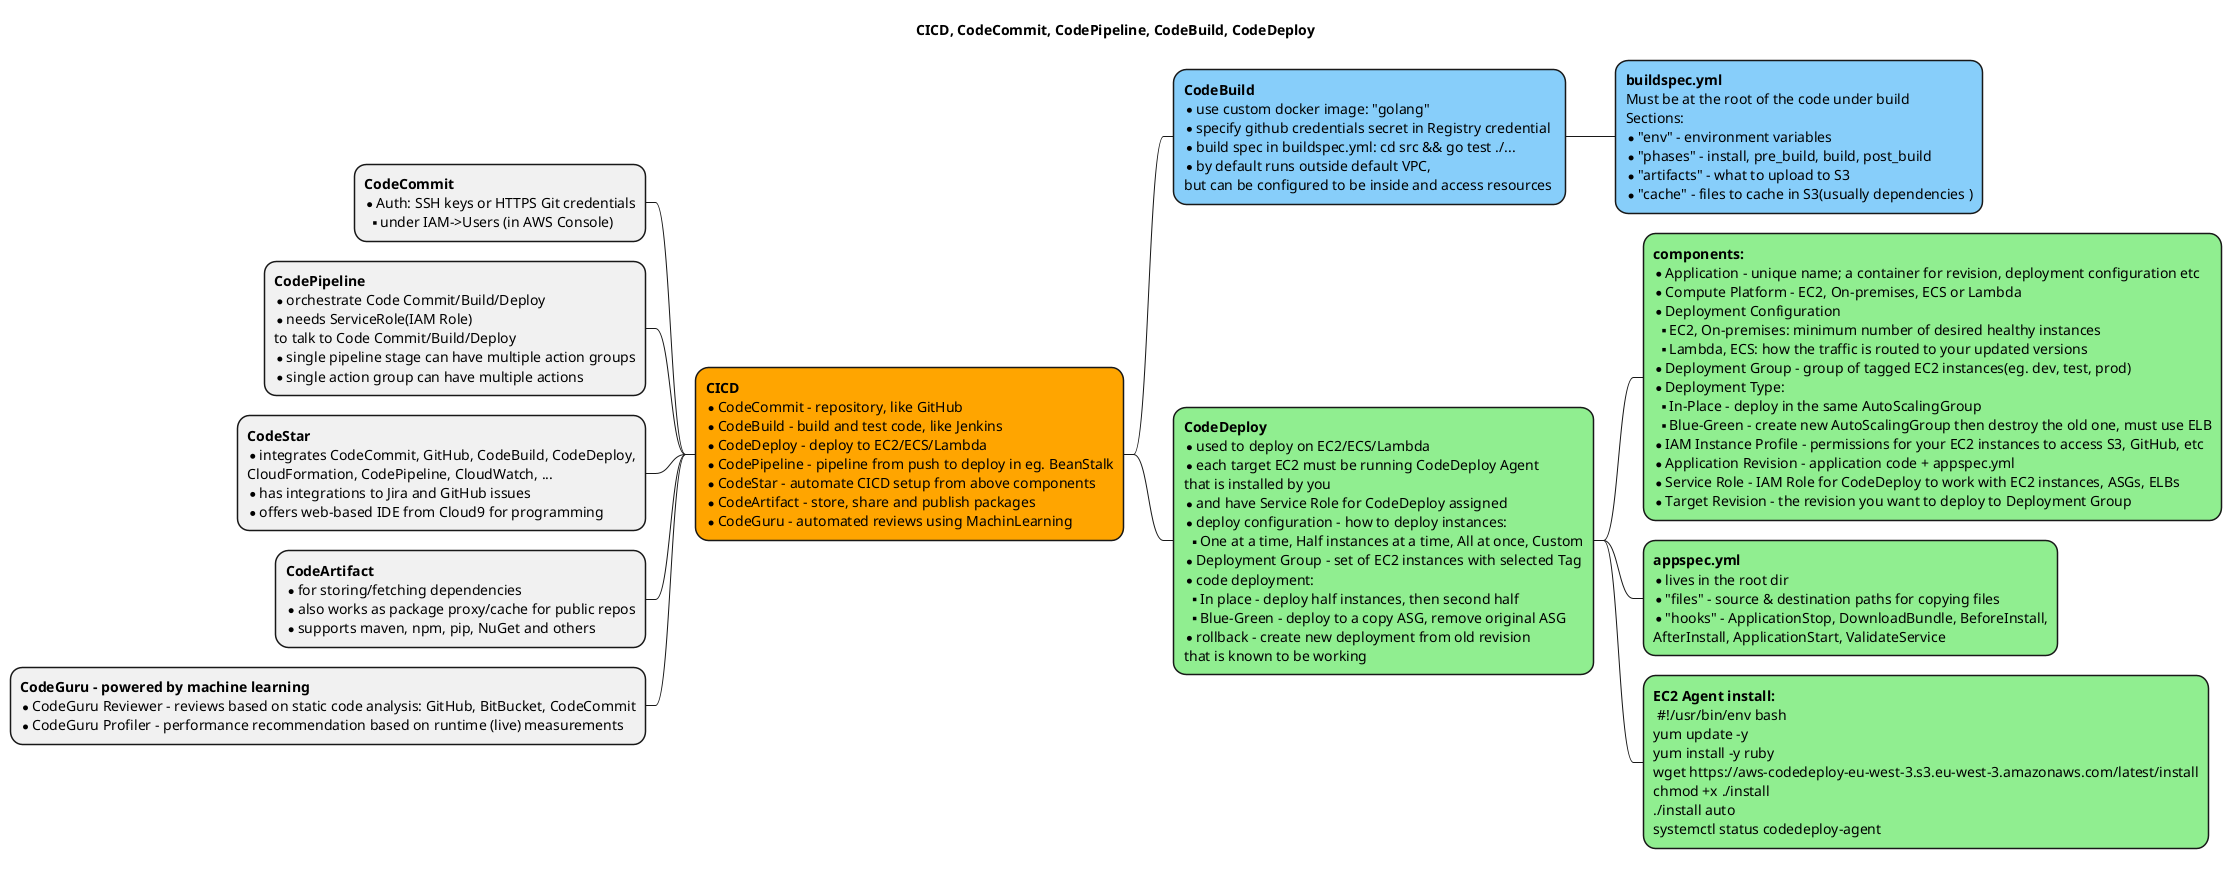 @startmindmap mindmap

title CICD, CodeCommit, CodePipeline, CodeBuild, CodeDeploy

<style>
mindmapDiagram {
  .migration {
    BackgroundColor Pink
  }
  .orange {
    BackgroundColor orange
  }
  .build {
    BackgroundColor LightSkyBlue
  }
  .deploy {
    BackgroundColor LightGreen
  }
}
</style>


*[#Orange] <b>CICD\n*CodeCommit - repository, like GitHub\n*CodeBuild - build and test code, like Jenkins\n*CodeDeploy - deploy to EC2/ECS/Lambda\n*CodePipeline - pipeline from push to deploy in eg. BeanStalk\n*CodeStar - automate CICD setup from above components\n*CodeArtifact - store, share and publish packages\n*CodeGuru - automated reviews using MachinLearning
 * <b>CodeBuild\n*use custom docker image: "golang"\n*specify github credentials secret in Registry credential\n*build spec in buildspec.yml: cd src && go test ./...\n*by default runs outside default VPC,\nbut can be configured to be inside and access resources <<build>>
  * <b>buildspec.yml\nMust be at the root of the code under build\nSections:\n*"env" - environment variables\n*"phases" - install, pre_build, build, post_build\n*"artifacts" - what to upload to S3\n*"cache" - files to cache in S3(usually dependencies ) <<build>>
 * <b>CodeDeploy\n*used to deploy on EC2/ECS/Lambda\n*each target EC2 must be running CodeDeploy Agent\nthat is installed by you\n*and have Service Role for CodeDeploy assigned\n*deploy configuration - how to deploy instances: \n**One at a time, Half instances at a time, All at once, Custom\n*Deployment Group - set of EC2 instances with selected Tag\n*code deployment:\n**In place - deploy half instances, then second half\n**Blue-Green - deploy to a copy ASG, remove original ASG\n*rollback - create new deployment from old revision\nthat is known to be working <<deploy>>
  * <b>components:\n*Application - unique name; a container for revision, deployment configuration etc\n*Compute Platform - EC2, On-premises, ECS or Lambda\n*Deployment Configuration\n**EC2, On-premises: minimum number of desired healthy instances\n**Lambda, ECS: how the traffic is routed to your updated versions\n*Deployment Group - group of tagged EC2 instances(eg. dev, test, prod)\n*Deployment Type:\n**In-Place - deploy in the same AutoScalingGroup\n**Blue-Green - create new AutoScalingGroup then destroy the old one, must use ELB\n*IAM Instance Profile - permissions for your EC2 instances to access S3, GitHub, etc\n*Application Revision - application code + appspec.yml\n*Service Role - IAM Role for CodeDeploy to work with EC2 instances, ASGs, ELBs\n*Target Revision - the revision you want to deploy to Deployment Group <<deploy>>
  * <b>appspec.yml\n*lives in the root dir\n* "files" - source & destination paths for copying files\n*"hooks" - ApplicationStop, DownloadBundle, BeforeInstall,\nAfterInstall, ApplicationStart, ValidateService <<deploy>>
  * <b>EC2 Agent install:\n #!/usr/bin/env bash\nyum update -y\nyum install -y ruby\nwget https://aws-codedeploy-eu-west-3.s3.eu-west-3.amazonaws.com/latest/install\nchmod +x ./install\n./install auto\nsystemctl status codedeploy-agent <<deploy>>
left side
 * <b>CodeCommit\n*Auth: SSH keys or HTTPS Git credentials\n**under IAM->Users (in AWS Console)
 * <b>CodePipeline\n*orchestrate Code Commit/Build/Deploy\n*needs ServiceRole(IAM Role)\nto talk to Code Commit/Build/Deploy\n*single pipeline stage can have multiple action groups\n*single action group can have multiple actions
 * <b>CodeStar\n* integrates CodeCommit, GitHub, CodeBuild, CodeDeploy,\nCloudFormation, CodePipeline, CloudWatch, ...\n*has integrations to Jira and GitHub issues\n*offers web-based IDE from Cloud9 for programming
 * <b>CodeArtifact\n*for storing/fetching dependencies\n*also works as package proxy/cache for public repos\n*supports maven, npm, pip, NuGet and others
 * <b>CodeGuru - powered by machine learning\n*CodeGuru Reviewer - reviews based on static code analysis: GitHub, BitBucket, CodeCommit\n*CodeGuru Profiler - performance recommendation based on runtime (live) measurements
@endmindmap
service codedeploy-agent status